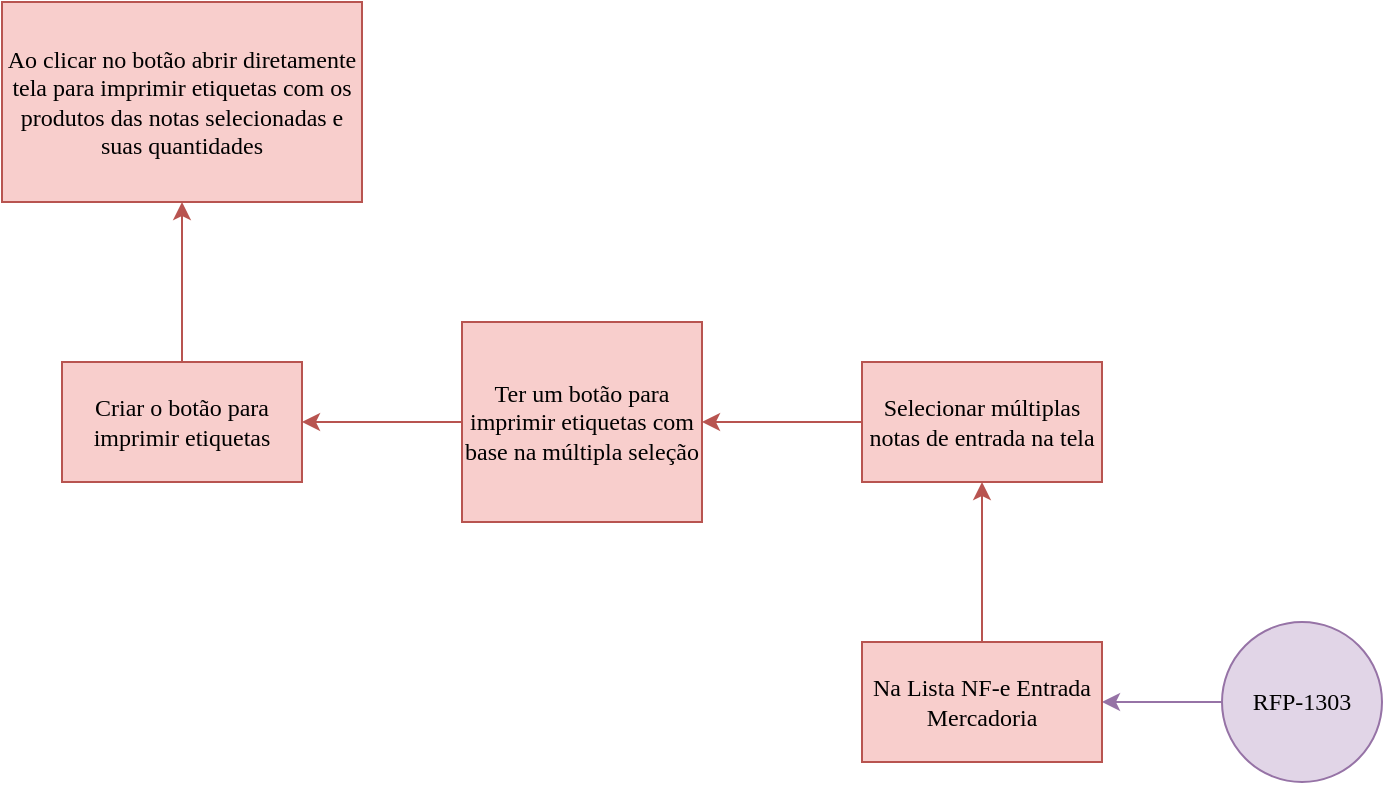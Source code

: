 <mxfile version="22.1.16" type="github">
  <diagram id="6a731a19-8d31-9384-78a2-239565b7b9f0" name="Page-1">
    <mxGraphModel dx="1434" dy="754" grid="1" gridSize="10" guides="1" tooltips="1" connect="1" arrows="1" fold="1" page="1" pageScale="1" pageWidth="1169" pageHeight="827" background="none" math="0" shadow="0">
      <root>
        <mxCell id="0" />
        <mxCell id="1" parent="0" />
        <mxCell id="7GzyAjLSn7zoueKpB1x2-1549" value="" style="edgeStyle=orthogonalEdgeStyle;rounded=0;orthogonalLoop=1;jettySize=auto;html=1;fontSize=12;fontFamily=Lucida Console;fillColor=#e1d5e7;strokeColor=#9673a6;" edge="1" parent="1" source="7GzyAjLSn7zoueKpB1x2-1543" target="7GzyAjLSn7zoueKpB1x2-1548">
          <mxGeometry relative="1" as="geometry" />
        </mxCell>
        <mxCell id="7GzyAjLSn7zoueKpB1x2-1543" value="RFP-1303" style="ellipse;whiteSpace=wrap;html=1;aspect=fixed;fontFamily=Lucida Console;fillColor=#e1d5e7;strokeColor=#9673a6;" vertex="1" parent="1">
          <mxGeometry x="640" y="430" width="80" height="80" as="geometry" />
        </mxCell>
        <mxCell id="7GzyAjLSn7zoueKpB1x2-1551" value="" style="edgeStyle=orthogonalEdgeStyle;rounded=0;orthogonalLoop=1;jettySize=auto;html=1;fillColor=#f8cecc;strokeColor=#b85450;" edge="1" parent="1" source="7GzyAjLSn7zoueKpB1x2-1548" target="7GzyAjLSn7zoueKpB1x2-1550">
          <mxGeometry relative="1" as="geometry" />
        </mxCell>
        <mxCell id="7GzyAjLSn7zoueKpB1x2-1548" value="Na Lista NF-e Entrada Mercadoria" style="whiteSpace=wrap;html=1;fontFamily=Lucida Console;fillColor=#f8cecc;strokeColor=#b85450;" vertex="1" parent="1">
          <mxGeometry x="460" y="440" width="120" height="60" as="geometry" />
        </mxCell>
        <mxCell id="7GzyAjLSn7zoueKpB1x2-1553" value="" style="edgeStyle=orthogonalEdgeStyle;rounded=0;orthogonalLoop=1;jettySize=auto;html=1;fillColor=#f8cecc;strokeColor=#b85450;" edge="1" parent="1" source="7GzyAjLSn7zoueKpB1x2-1550" target="7GzyAjLSn7zoueKpB1x2-1552">
          <mxGeometry relative="1" as="geometry" />
        </mxCell>
        <mxCell id="7GzyAjLSn7zoueKpB1x2-1550" value="Selecionar múltiplas notas de entrada na tela" style="whiteSpace=wrap;html=1;fontFamily=Lucida Console;fillColor=#f8cecc;strokeColor=#b85450;" vertex="1" parent="1">
          <mxGeometry x="460" y="300" width="120" height="60" as="geometry" />
        </mxCell>
        <mxCell id="7GzyAjLSn7zoueKpB1x2-1555" value="" style="edgeStyle=orthogonalEdgeStyle;rounded=0;orthogonalLoop=1;jettySize=auto;html=1;fillColor=#f8cecc;strokeColor=#b85450;" edge="1" parent="1" source="7GzyAjLSn7zoueKpB1x2-1552" target="7GzyAjLSn7zoueKpB1x2-1554">
          <mxGeometry relative="1" as="geometry" />
        </mxCell>
        <mxCell id="7GzyAjLSn7zoueKpB1x2-1552" value="Ter um botão para imprimir etiquetas com base na múltipla seleção" style="whiteSpace=wrap;html=1;fontFamily=Lucida Console;fillColor=#f8cecc;strokeColor=#b85450;" vertex="1" parent="1">
          <mxGeometry x="260" y="280" width="120" height="100" as="geometry" />
        </mxCell>
        <mxCell id="7GzyAjLSn7zoueKpB1x2-1557" value="" style="edgeStyle=orthogonalEdgeStyle;rounded=0;orthogonalLoop=1;jettySize=auto;html=1;fillColor=#f8cecc;strokeColor=#b85450;" edge="1" parent="1" source="7GzyAjLSn7zoueKpB1x2-1554" target="7GzyAjLSn7zoueKpB1x2-1556">
          <mxGeometry relative="1" as="geometry" />
        </mxCell>
        <mxCell id="7GzyAjLSn7zoueKpB1x2-1554" value="Criar o botão para imprimir etiquetas" style="whiteSpace=wrap;html=1;fillColor=#f8cecc;strokeColor=#b85450;fontFamily=Lucida Console;" vertex="1" parent="1">
          <mxGeometry x="60" y="300" width="120" height="60" as="geometry" />
        </mxCell>
        <mxCell id="7GzyAjLSn7zoueKpB1x2-1556" value="Ao clicar no botão abrir diretamente tela para imprimir etiquetas com os produtos das notas selecionadas e suas quantidades" style="whiteSpace=wrap;html=1;labelBackgroundColor=none;labelBorderColor=none;fontFamily=Lucida Console;fillColor=#f8cecc;strokeColor=#b85450;" vertex="1" parent="1">
          <mxGeometry x="30" y="120" width="180" height="100" as="geometry" />
        </mxCell>
      </root>
    </mxGraphModel>
  </diagram>
</mxfile>
